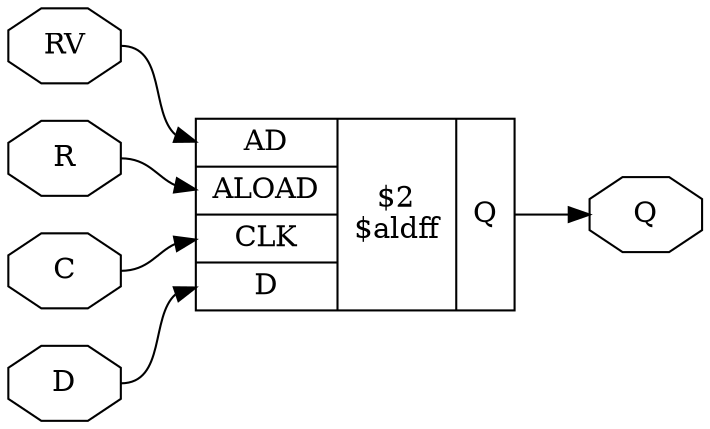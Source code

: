 digraph "test" {
rankdir="LR";
remincross=true;
n1 [ shape=octagon, label="C", color="black", fontcolor="black"];
n2 [ shape=octagon, label="D", color="black", fontcolor="black"];
n3 [ shape=octagon, label="Q", color="black", fontcolor="black"];
n4 [ shape=octagon, label="R", color="black", fontcolor="black"];
n5 [ shape=octagon, label="RV", color="black", fontcolor="black"];
c9 [ shape=record, label="{{<p6> AD|<p7> ALOAD|<p8> CLK|<p2> D}|$2\n$aldff|{<p3> Q}}",  ];
n1:e -> c9:p8:w [color="black", fontcolor="black", label=""];
n2:e -> c9:p2:w [color="black", fontcolor="black", label=""];
c9:p3:e -> n3:w [color="black", fontcolor="black", label=""];
n4:e -> c9:p7:w [color="black", fontcolor="black", label=""];
n5:e -> c9:p6:w [color="black", fontcolor="black", label=""];
}
